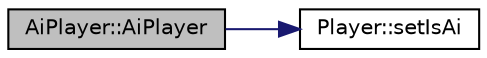 digraph "AiPlayer::AiPlayer"
{
 // LATEX_PDF_SIZE
  edge [fontname="Helvetica",fontsize="10",labelfontname="Helvetica",labelfontsize="10"];
  node [fontname="Helvetica",fontsize="10",shape=record];
  rankdir="LR";
  Node1 [label="AiPlayer::AiPlayer",height=0.2,width=0.4,color="black", fillcolor="grey75", style="filled", fontcolor="black",tooltip=" "];
  Node1 -> Node2 [color="midnightblue",fontsize="10",style="solid",fontname="Helvetica"];
  Node2 [label="Player::setIsAi",height=0.2,width=0.4,color="black", fillcolor="white", style="filled",URL="$class_player.html#adbcc2bba53e6bb2837d763eef79edff9",tooltip=" "];
}
